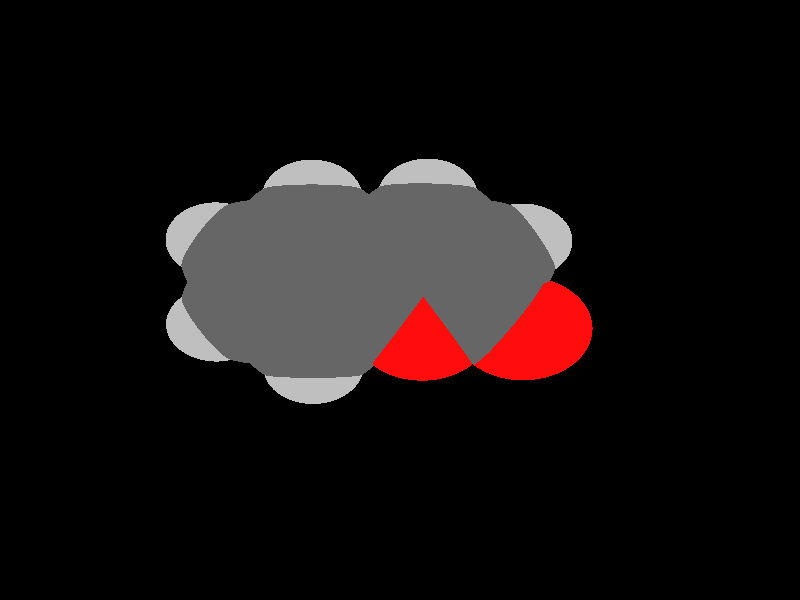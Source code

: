 global_settings {
	ambient_light rgb <0.200000002980232, 0.200000002980232, 0.200000002980232>
	max_trace_level 15
}

background { color rgb <0,0,0> }

camera {
	perspective
	location <-1.72238256576972, -1.22276011060879, 24.1768299463905>
	angle 40
	up <0, 1, 0>
	right <1, 0, 0> * 1
	direction <0, 0, -1> }

light_source {
	<48.4715472459904, 42.4126024859623, 60.5894331546351>
	color rgb <1, 1, 1>
	fade_distance 121.17886630927
	fade_power 0
	spotlight
	area_light <20, 0, 0>, <0, 0, 20>, 20, 20
	circular
	orient
	point_at <-48.4715472459904, -42.4126024859623, -60.5894331546351>
}

light_source {
	<-48.4715472459904, 42.4126024859623, -30.2947165773176>
	color rgb <0.300000011920929, 0.300000011920929, 0.300000011920929> shadowless
	fade_distance 121.17886630927
	fade_power 0
	parallel
	point_at <48.4715472459904, -42.4126024859623, 30.2947165773176>
}

#default {
	finish {ambient 0.5 diffuse 1 specular 0.2 roughness .01 metallic 1}
}

union {
cylinder {
	<-1.23806003418299, -2.06188149739412, -0.00209104342648653>, 	<-0.675112669210273, -1.7492078559615, -0.0018511062753754>, 0.075
	pigment { rgbt <1, 0.0500000007450581, 0.0500000007450581, 0> }
}
cylinder {
	<-0.675112669210273, -1.7492078559615, -0.0018511062753754>, 	<-0.0649581486179746, -1.41031429741466, -0.00159104868115326>, 0.075
	pigment { rgbt <0.400000005960464, 0.400000005960464, 0.400000005960464, 0> }
}
cylinder {
	<-0.00568550935018756, -1.31469532149776, -0.00146583353235285>, 	<0.534775756468621, -1.64971803856416, -0.00175758978352986>, 0.075
	pigment { rgbt <0.400000005960464, 0.400000005960464, 0.400000005960464, 0> }
}
cylinder {
	<-0.124230787885762, -1.50593327333157, -0.00171626382995366>, 	<0.416230477933047, -1.84095599039797, -0.00200802008113066>, 0.075
	pigment { rgbt <0.400000005960464, 0.400000005960464, 0.400000005960464, 0> }
}
cylinder {
	<0.534775756468621, -1.64971803856416, -0.00175758978352986>, 	<1.02933987571988, -1.95628989759292, -0.00202456945908681>, 0.075
	pigment { rgbt <1, 0.0500000007450581, 0.0500000007450581, 0> }
}
cylinder {
	<0.416230477933047, -1.84095599039797, -0.00200802008113066>, 	<0.910794597184306, -2.14752784942672, -0.00227499975668761>, 0.075
	pigment { rgbt <1, 0.0500000007450581, 0.0500000007450581, 0> }
}
cylinder {
	<-0.0649581486179746, -1.41031429741466, -0.00159104868115326>, 	<-0.0324790743089873, -0.705157148707332, -0.00079552434057663>, 0.075
	pigment { rgbt <0.400000005960464, 0.400000005960464, 0.400000005960464, 0> }
}
cylinder {
	<-0.0324790743089873, -0.705157148707332, -0.00079552434057663>, 	<0, 0, 0>, 0.075
	pigment { rgbt <0.400000005960464, 0.400000005960464, 0.400000005960464, 0> }
}
cylinder {
	<-0.0603501653736694, -0.0949425723907261, -0.000124447589323963>, 	<-0.632971906497387, 0.269043523940238, 0.000200775701166564>, 0.075
	pigment { rgbt <0.400000005960464, 0.400000005960464, 0.400000005960464, 0> }
}
cylinder {
	<0.0603501653736694, 0.0949425723907261, 0.000124447589323977>, 	<-0.512271575750048, 0.45892866872169, 0.000449670879814504>, 0.075
	pigment { rgbt <0.400000005960464, 0.400000005960464, 0.400000005960464, 0> }
}
cylinder {
	<-0.632971906497387, 0.269043523940238, 0.000200775701166564>, 	<-1.2055936476211, 0.633029620271203, 0.000525998991657091>, 0.075
	pigment { rgbt <0.400000005960464, 0.400000005960464, 0.400000005960464, 0> }
}
cylinder {
	<-0.512271575750048, 0.45892866872169, 0.000449670879814504>, 	<-1.08489331687377, 0.822914765052655, 0.000774894170305031>, 0.075
	pigment { rgbt <0.400000005960464, 0.400000005960464, 0.400000005960464, 0> }
}
cylinder {
	<-1.14524348224743, 0.727972192661929, 0.000650446580981054>, 	<-1.78400515248236, 0.368279635589555, 0.000104529528980739>, 0.075
	pigment { rgbt <0.400000005960464, 0.400000005960464, 0.400000005960464, 0> }
}
cylinder {
	<-1.78400515248236, 0.368279635589555, 0.000104529528980739>, 	<-2.42276682271728, 0.00858707851718191, -0.000441387523019577>, 0.075
	pigment { rgbt <0.400000005960464, 0.400000005960464, 0.400000005960464, 0> }
}
cylinder {
	<-2.47826959886941, -0.0892683021359707, -0.000569124102617686>, 	<-3.08622796812652, 0.255560090075073, -7.04504864932071e-05>, 0.075
	pigment { rgbt <0.400000005960464, 0.400000005960464, 0.400000005960464, 0> }
}
cylinder {
	<-2.36726404656516, 0.106442459170335, -0.000313650943421454>, 	<-2.97522241582227, 0.451270851381378, 0.000185022672703025>, 0.075
	pigment { rgbt <0.400000005960464, 0.400000005960464, 0.400000005960464, 0> }
}
cylinder {
	<-3.08622796812652, 0.255560090075073, -7.04504864932071e-05>, 	<-3.69418633738364, 0.600388482286116, 0.000428223129631272>, 0.075
	pigment { rgbt <0.400000005960464, 0.400000005960464, 0.400000005960464, 0> }
}
cylinder {
	<-2.97522241582227, 0.451270851381378, 0.000185022672703025>, 	<-3.58318078507939, 0.796099243592421, 0.000683696288827504>, 0.075
	pigment { rgbt <0.400000005960464, 0.400000005960464, 0.400000005960464, 0> }
}
cylinder {
	<-3.63868356123151, 0.698243862939268, 0.000555959709229381>, 	<-4.2262946930135, 0.349121931469634, 0.00027797985461469>, 0.075
	pigment { rgbt <0.400000005960464, 0.400000005960464, 0.400000005960464, 0> }
}
cylinder {
	<-4.2262946930135, 0.349121931469634, 0.00027797985461469>, 	<-4.8139058247955, -3.46120842377182e-17, 1.48184016420027e-35>, 0.075
	pigment { rgbt <0.400000005960464, 0.400000005960464, 0.400000005960464, 0> }
}
cylinder {
	<-4.70140666103416, 0.000433663532725786, 9.43088031659482e-06>, 	<-4.69873299323333, -0.693136686141371, -0.000968604621133088>, 0.075
	pigment { rgbt <0.400000005960464, 0.400000005960464, 0.400000005960464, 0> }
}
cylinder {
	<-4.92640498855683, -0.000433663532725855, -9.43088031658104e-06>, 	<-4.92373132075599, -0.694004013206823, -0.000987466381766264>, 0.075
	pigment { rgbt <0.400000005960464, 0.400000005960464, 0.400000005960464, 0> }
}
cylinder {
	<-4.69873299323333, -0.693136686141371, -0.000968604621133088>, 	<-4.6960593254325, -1.38670703581547, -0.00194664012258277>, 0.075
	pigment { rgbt <0.400000005960464, 0.400000005960464, 0.400000005960464, 0> }
}
cylinder {
	<-4.92373132075599, -0.694004013206823, -0.000987466381766264>, 	<-4.92105765295516, -1.38757436288092, -0.00196550188321595>, 0.075
	pigment { rgbt <0.400000005960464, 0.400000005960464, 0.400000005960464, 0> }
}
cylinder {
	<-4.80855848919383, -1.38714069934819, -0.00195607100289937>, 	<-4.21389980990369, -1.73671879365712, -0.00271179862823156>, 0.075
	pigment { rgbt <0.400000005960464, 0.400000005960464, 0.400000005960464, 0> }
}
cylinder {
	<-4.21389980990369, -1.73671879365712, -0.00271179862823156>, 	<-3.61924113061355, -2.08629688796605, -0.00346752625356376>, 0.075
	pigment { rgbt <0.400000005960464, 0.400000005960464, 0.400000005960464, 0> }
}
cylinder {
	<-3.6750411059021, -1.98861066242669, -0.00334879264083445>, 	<-3.07209148959478, -1.64419712956901, -0.00237484225715942>, 0.075
	pigment { rgbt <0.400000005960464, 0.400000005960464, 0.400000005960464, 0> }
}
cylinder {
	<-3.563441155325, -2.18398311350541, -0.00358625986629306>, 	<-2.96049153901768, -1.83956958064773, -0.00261230948261803>, 0.075
	pigment { rgbt <0.400000005960464, 0.400000005960464, 0.400000005960464, 0> }
}
cylinder {
	<-3.07209148959478, -1.64419712956901, -0.00237484225715942>, 	<-2.46914187328747, -1.29978359671133, -0.0014008918734844>, 0.075
	pigment { rgbt <0.400000005960464, 0.400000005960464, 0.400000005960464, 0> }
}
cylinder {
	<-2.96049153901768, -1.83956958064773, -0.00261230948261803>, 	<-2.35754192271036, -1.49515604779005, -0.00163835909894301>, 0.075
	pigment { rgbt <0.400000005960464, 0.400000005960464, 0.400000005960464, 0> }
}
cylinder {
	<-1.23806003418299, -2.06188149739412, -0.00209104342648653>, 	<-1.80219681613856, -1.74296305250963, -0.00181676209202388>, 0.075
	pigment { rgbt <1, 0.0500000007450581, 0.0500000007450581, 0> }
}
cylinder {
	<-1.80219681613856, -1.74296305250963, -0.00181676209202388>, 	<-2.41334189799892, -1.39746982225069, -0.00151962548621371>, 0.075
	pigment { rgbt <0.400000005960464, 0.400000005960464, 0.400000005960464, 0> }
}
cylinder {
	<-2.42276682271728, 0.00858707851718191, -0.000441387523019577>, 	<-2.4180543603581, -0.694441371866753, -0.000980506504616642>, 0.075
	pigment { rgbt <0.400000005960464, 0.400000005960464, 0.400000005960464, 0> }
}
cylinder {
	<-2.4180543603581, -0.694441371866753, -0.000980506504616642>, 	<-2.41334189799892, -1.39746982225069, -0.00151962548621371>, 0.075
	pigment { rgbt <0.400000005960464, 0.400000005960464, 0.400000005960464, 0> }
}
cylinder {
	<0, 0, 0>, 	<0.586944443102113, 0.30506620245392, 0.000302795639402979>, 0.075
	pigment { rgbt <0.400000005960464, 0.400000005960464, 0.400000005960464, 0> }
}
cylinder {
	<0.586944443102113, 0.30506620245392, 0.000302795639402979>, 	<0.958273441129474, 0.498065605754376, 0.000494358576420174>, 0.075
	pigment { rgbt <0.75, 0.75, 0.75, 0> }
}
cylinder {
	<-1.14524348224743, 0.727972192661929, 0.000650446580981054>, 	<-1.12761348881577, 1.38922634210299, 0.00119699536766075>, 0.075
	pigment { rgbt <0.400000005960464, 0.400000005960464, 0.400000005960464, 0> }
}
cylinder {
	<-1.12761348881577, 1.38922634210299, 0.00119699536766075>, 	<-1.11645992373113, 1.80756689463198, 0.00154276789944281>, 0.075
	pigment { rgbt <0.75, 0.75, 0.75, 0> }
}
cylinder {
	<-3.63868356123151, 0.698243862939268, 0.000555959709229381>, 	<-3.64535160228655, 1.35971363264214, 0.00110024345723448>, 0.075
	pigment { rgbt <0.400000005960464, 0.400000005960464, 0.400000005960464, 0> }
}
cylinder {
	<-3.64535160228655, 1.35971363264214, 0.00110024345723448>, 	<-3.64957017220966, 1.77819583040929, 0.00144458732524893>, 0.075
	pigment { rgbt <0.75, 0.75, 0.75, 0> }
}
cylinder {
	<-4.8139058247955, -3.46120842377182e-17, 1.48184016420027e-35>, 	<-5.38943420600304, 0.326050786377547, 0.000513368287769437>, 0.075
	pigment { rgbt <0.400000005960464, 0.400000005960464, 0.400000005960464, 0> }
}
cylinder {
	<-5.38943420600304, 0.326050786377547, 0.000513368287769437>, 	<-5.75353434571534, 0.532322346129801, 0.000838143696600769>, 0.075
	pigment { rgbt <0.75, 0.75, 0.75, 0> }
}
cylinder {
	<-4.80855848919383, -1.38714069934819, -0.00195607100289937>, 	<-5.38209874216026, -1.71670294173787, -0.00247048028284505>, 0.075
	pigment { rgbt <0.400000005960464, 0.400000005960464, 0.400000005960464, 0> }
}
cylinder {
	<-5.38209874216026, -1.71670294173787, -0.00247048028284505>, 	<-5.74494537212407, -1.92519841942391, -0.00279591807502269>, 0.075
	pigment { rgbt <0.75, 0.75, 0.75, 0> }
}
cylinder {
	<-3.61924113061355, -2.08629688796605, -0.00346752625356376>, 	<-3.62337747875823, -2.74778498875029, -0.00487045389166072>, 0.075
	pigment { rgbt <0.400000005960464, 0.400000005960464, 0.400000005960464, 0> }
}
cylinder {
	<-3.62337747875823, -2.74778498875029, -0.00487045389166072>, 	<-3.6259943578646, -3.16627838667307, -0.00575802232049702>, 0.075
	pigment { rgbt <0.75, 0.75, 0.75, 0> }
}
sphere {
	<-1.23806003418299, -2.06188149739412, -0.00209104342648653>, 0.3564
	pigment { rgbt <1, 0.0500000007450581, 0.0500000007450581,0> }
}
sphere {
	<-0.0649581486179746, -1.41031429741466, -0.00159104868115326>, 0.4104
	pigment { rgbt <0.400000005960464, 0.400000005960464, 0.400000005960464,0> }
}
sphere {
	<0.970067236452093, -2.05190887350982, -0.00214978460788722>, 0.3564
	pigment { rgbt <1, 0.0500000007450581, 0.0500000007450581,0> }
}
sphere {
	<0, 0, 0>, 0.4104
	pigment { rgbt <0.400000005960464, 0.400000005960464, 0.400000005960464,0> }
}
sphere {
	<-1.14524348224743, 0.727972192661929, 0.000650446580981054>, 0.4104
	pigment { rgbt <0.400000005960464, 0.400000005960464, 0.400000005960464,0> }
}
sphere {
	<-2.42276682271728, 0.00858707851718191, -0.000441387523019577>, 0.4104
	pigment { rgbt <0.400000005960464, 0.400000005960464, 0.400000005960464,0> }
}
sphere {
	<-3.63868356123151, 0.698243862939268, 0.000555959709229381>, 0.4104
	pigment { rgbt <0.400000005960464, 0.400000005960464, 0.400000005960464,0> }
}
sphere {
	<-4.8139058247955, -3.46120842377182e-17, 1.48184016420027e-35>, 0.4104
	pigment { rgbt <0.400000005960464, 0.400000005960464, 0.400000005960464,0> }
}
sphere {
	<-4.80855848919383, -1.38714069934819, -0.00195607100289937>, 0.4104
	pigment { rgbt <0.400000005960464, 0.400000005960464, 0.400000005960464,0> }
}
sphere {
	<-3.61924113061355, -2.08629688796605, -0.00346752625356376>, 0.4104
	pigment { rgbt <0.400000005960464, 0.400000005960464, 0.400000005960464,0> }
}
sphere {
	<-2.41334189799892, -1.39746982225069, -0.00151962548621371>, 0.4104
	pigment { rgbt <0.400000005960464, 0.400000005960464, 0.400000005960464,0> }
}
sphere {
	<0.958273441129474, 0.498065605754376, 0.000494358576420174>, 0.1674
	pigment { rgbt <0.75, 0.75, 0.75,0> }
}
sphere {
	<-1.11645992373113, 1.80756689463198, 0.00154276789944281>, 0.1674
	pigment { rgbt <0.75, 0.75, 0.75,0> }
}
sphere {
	<-3.64957017220966, 1.77819583040929, 0.00144458732524893>, 0.1674
	pigment { rgbt <0.75, 0.75, 0.75,0> }
}
sphere {
	<-5.75353434571534, 0.532322346129801, 0.000838143696600769>, 0.1674
	pigment { rgbt <0.75, 0.75, 0.75,0> }
}
sphere {
	<-5.74494537212407, -1.92519841942391, -0.00279591807502269>, 0.1674
	pigment { rgbt <0.75, 0.75, 0.75,0> }
}
sphere {
	<-3.6259943578646, -3.16627838667307, -0.00575802232049702>, 0.1674
	pigment { rgbt <0.75, 0.75, 0.75,0> }
}
}
merge {
}
union {
}
merge {
sphere {
	<-1.23806003418299, -2.06188149739412, -0.00209104342648653>, 1.519848
	pigment { rgbt <0, 0, 0,0> }
}
sphere {
	<-0.0649581486179746, -1.41031429741466, -0.00159104868115326>, 1.69983
	pigment { rgbt <0, 0, 0,0> }
}
sphere {
	<0.970067236452093, -2.05190887350982, -0.00214978460788722>, 1.519848
	pigment { rgbt <0, 0, 0,0> }
}
sphere {
	<0, 0, 0>, 1.69983
	pigment { rgbt <0, 0, 0,0> }
}
sphere {
	<-1.14524348224743, 0.727972192661929, 0.000650446580981054>, 1.69983
	pigment { rgbt <0, 0, 0,0> }
}
sphere {
	<-2.42276682271728, 0.00858707851718191, -0.000441387523019577>, 1.69983
	pigment { rgbt <0, 0, 0,0> }
}
sphere {
	<-3.63868356123151, 0.698243862939268, 0.000555959709229381>, 1.69983
	pigment { rgbt <0, 0, 0,0> }
}
sphere {
	<-4.8139058247955, -3.46120842377182e-17, 1.48184016420027e-35>, 1.69983
	pigment { rgbt <0, 0, 0,0> }
}
sphere {
	<-4.80855848919383, -1.38714069934819, -0.00195607100289937>, 1.69983
	pigment { rgbt <0, 0, 0,0> }
}
sphere {
	<-3.61924113061355, -2.08629688796605, -0.00346752625356376>, 1.69983
	pigment { rgbt <0, 0, 0,0> }
}
sphere {
	<-2.41334189799892, -1.39746982225069, -0.00151962548621371>, 1.69983
	pigment { rgbt <0, 0, 0,0> }
}
sphere {
	<0.958273441129474, 0.498065605754376, 0.000494358576420174>, 1.09989
	pigment { rgbt <0, 0, 0,0> }
}
sphere {
	<-1.11645992373113, 1.80756689463198, 0.00154276789944281>, 1.09989
	pigment { rgbt <0, 0, 0,0> }
}
sphere {
	<-3.64957017220966, 1.77819583040929, 0.00144458732524893>, 1.09989
	pigment { rgbt <0, 0, 0,0> }
}
sphere {
	<-5.75353434571534, 0.532322346129801, 0.000838143696600769>, 1.09989
	pigment { rgbt <0, 0, 0,0> }
}
sphere {
	<-5.74494537212407, -1.92519841942391, -0.00279591807502269>, 1.09989
	pigment { rgbt <0, 0, 0,0> }
}
sphere {
	<-3.6259943578646, -3.16627838667307, -0.00575802232049702>, 1.09989
	pigment { rgbt <0, 0, 0,0> }
}
sphere {
	<-1.23806003418299, -2.06188149739412, -0.00209104342648653>, 1.52
	pigment { rgbt <1, 0.0500000007450581, 0.0500000007450581,0.350000023841858> }
}
sphere {
	<-0.0649581486179746, -1.41031429741466, -0.00159104868115326>, 1.7
	pigment { rgbt <0.400000005960464, 0.400000005960464, 0.400000005960464,0.350000023841858> }
}
sphere {
	<0.970067236452093, -2.05190887350982, -0.00214978460788722>, 1.52
	pigment { rgbt <1, 0.0500000007450581, 0.0500000007450581,0.350000023841858> }
}
sphere {
	<0, 0, 0>, 1.7
	pigment { rgbt <0.400000005960464, 0.400000005960464, 0.400000005960464,0.350000023841858> }
}
sphere {
	<-1.14524348224743, 0.727972192661929, 0.000650446580981054>, 1.7
	pigment { rgbt <0.400000005960464, 0.400000005960464, 0.400000005960464,0.350000023841858> }
}
sphere {
	<-2.42276682271728, 0.00858707851718191, -0.000441387523019577>, 1.7
	pigment { rgbt <0.400000005960464, 0.400000005960464, 0.400000005960464,0.350000023841858> }
}
sphere {
	<-3.63868356123151, 0.698243862939268, 0.000555959709229381>, 1.7
	pigment { rgbt <0.400000005960464, 0.400000005960464, 0.400000005960464,0.350000023841858> }
}
sphere {
	<-4.8139058247955, -3.46120842377182e-17, 1.48184016420027e-35>, 1.7
	pigment { rgbt <0.400000005960464, 0.400000005960464, 0.400000005960464,0.350000023841858> }
}
sphere {
	<-4.80855848919383, -1.38714069934819, -0.00195607100289937>, 1.7
	pigment { rgbt <0.400000005960464, 0.400000005960464, 0.400000005960464,0.350000023841858> }
}
sphere {
	<-3.61924113061355, -2.08629688796605, -0.00346752625356376>, 1.7
	pigment { rgbt <0.400000005960464, 0.400000005960464, 0.400000005960464,0.350000023841858> }
}
sphere {
	<-2.41334189799892, -1.39746982225069, -0.00151962548621371>, 1.7
	pigment { rgbt <0.400000005960464, 0.400000005960464, 0.400000005960464,0.350000023841858> }
}
sphere {
	<0.958273441129474, 0.498065605754376, 0.000494358576420174>, 1.1
	pigment { rgbt <0.75, 0.75, 0.75,0.350000023841858> }
}
sphere {
	<-1.11645992373113, 1.80756689463198, 0.00154276789944281>, 1.1
	pigment { rgbt <0.75, 0.75, 0.75,0.350000023841858> }
}
sphere {
	<-3.64957017220966, 1.77819583040929, 0.00144458732524893>, 1.1
	pigment { rgbt <0.75, 0.75, 0.75,0.350000023841858> }
}
sphere {
	<-5.75353434571534, 0.532322346129801, 0.000838143696600769>, 1.1
	pigment { rgbt <0.75, 0.75, 0.75,0.350000023841858> }
}
sphere {
	<-5.74494537212407, -1.92519841942391, -0.00279591807502269>, 1.1
	pigment { rgbt <0.75, 0.75, 0.75,0.350000023841858> }
}
sphere {
	<-3.6259943578646, -3.16627838667307, -0.00575802232049702>, 1.1
	pigment { rgbt <0.75, 0.75, 0.75,0.350000023841858> }
}
}
